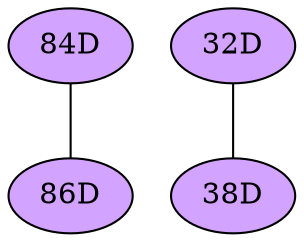 // The Round Table
graph {
	"84D" [fillcolor="#D3A4FF" style=radial]
	"86D" [fillcolor="#D3A4FF" style=radial]
	"84D" -- "86D" [penwidth=1]
	"32D" [fillcolor="#D3A4FF" style=radial]
	"38D" [fillcolor="#D3A4FF" style=radial]
	"32D" -- "38D" [penwidth=1]
}
